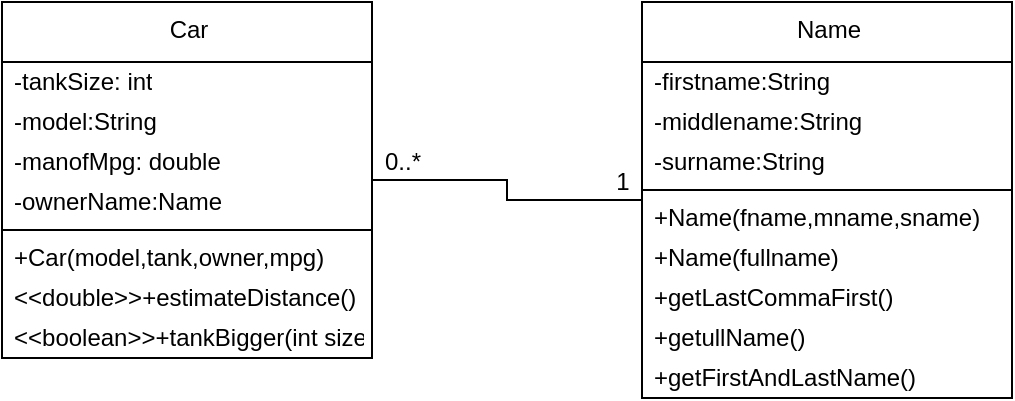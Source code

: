 <mxfile version="20.8.5" type="device"><diagram id="WUo_CBYWPmGLkg2iLwK5" name="Page-1"><mxGraphModel dx="574" dy="308" grid="1" gridSize="10" guides="1" tooltips="1" connect="1" arrows="1" fold="1" page="1" pageScale="1" pageWidth="850" pageHeight="1100" math="0" shadow="0"><root><mxCell id="0"/><mxCell id="1" parent="0"/><mxCell id="vjEmBSs9_mGmsRPVc-7_-26" style="edgeStyle=orthogonalEdgeStyle;rounded=0;orthogonalLoop=1;jettySize=auto;html=1;endArrow=none;endFill=0;" parent="1" source="vjEmBSs9_mGmsRPVc-7_-1" target="vjEmBSs9_mGmsRPVc-7_-14" edge="1"><mxGeometry relative="1" as="geometry"/></mxCell><mxCell id="vjEmBSs9_mGmsRPVc-7_-1" value="Car&lt;br&gt;&lt;br&gt;" style="swimlane;fontStyle=0;align=center;verticalAlign=top;childLayout=stackLayout;horizontal=1;startSize=30;horizontalStack=0;resizeParent=1;resizeParentMax=0;resizeLast=0;collapsible=0;marginBottom=0;html=1;" parent="1" vertex="1"><mxGeometry x="110" y="230" width="185" height="178" as="geometry"/></mxCell><mxCell id="vjEmBSs9_mGmsRPVc-7_-3" value="-tankSize: int" style="text;html=1;strokeColor=none;fillColor=none;align=left;verticalAlign=middle;spacingLeft=4;spacingRight=4;overflow=hidden;rotatable=0;points=[[0,0.5],[1,0.5]];portConstraint=eastwest;" parent="vjEmBSs9_mGmsRPVc-7_-1" vertex="1"><mxGeometry y="30" width="185" height="20" as="geometry"/></mxCell><mxCell id="vjEmBSs9_mGmsRPVc-7_-9" value="-model:String" style="text;html=1;strokeColor=none;fillColor=none;align=left;verticalAlign=middle;spacingLeft=4;spacingRight=4;overflow=hidden;rotatable=0;points=[[0,0.5],[1,0.5]];portConstraint=eastwest;" parent="vjEmBSs9_mGmsRPVc-7_-1" vertex="1"><mxGeometry y="50" width="185" height="20" as="geometry"/></mxCell><mxCell id="vjEmBSs9_mGmsRPVc-7_-11" value="-manofMpg: double" style="text;html=1;strokeColor=none;fillColor=none;align=left;verticalAlign=middle;spacingLeft=4;spacingRight=4;overflow=hidden;rotatable=0;points=[[0,0.5],[1,0.5]];portConstraint=eastwest;" parent="vjEmBSs9_mGmsRPVc-7_-1" vertex="1"><mxGeometry y="70" width="185" height="20" as="geometry"/></mxCell><mxCell id="vjEmBSs9_mGmsRPVc-7_-10" value="-ownerName:Name" style="text;html=1;strokeColor=none;fillColor=none;align=left;verticalAlign=middle;spacingLeft=4;spacingRight=4;overflow=hidden;rotatable=0;points=[[0,0.5],[1,0.5]];portConstraint=eastwest;" parent="vjEmBSs9_mGmsRPVc-7_-1" vertex="1"><mxGeometry y="90" width="185" height="20" as="geometry"/></mxCell><mxCell id="vjEmBSs9_mGmsRPVc-7_-6" value="" style="line;strokeWidth=1;fillColor=none;align=left;verticalAlign=middle;spacingTop=-1;spacingLeft=3;spacingRight=3;rotatable=0;labelPosition=right;points=[];portConstraint=eastwest;" parent="vjEmBSs9_mGmsRPVc-7_-1" vertex="1"><mxGeometry y="110" width="185" height="8" as="geometry"/></mxCell><mxCell id="vjEmBSs9_mGmsRPVc-7_-8" value="+Car(model,tank,owner,mpg)" style="text;html=1;strokeColor=none;fillColor=none;align=left;verticalAlign=middle;spacingLeft=4;spacingRight=4;overflow=hidden;rotatable=0;points=[[0,0.5],[1,0.5]];portConstraint=eastwest;" parent="vjEmBSs9_mGmsRPVc-7_-1" vertex="1"><mxGeometry y="118" width="185" height="20" as="geometry"/></mxCell><mxCell id="vjEmBSs9_mGmsRPVc-7_-12" value="&amp;lt;&amp;lt;double&amp;gt;&amp;gt;+estimateDistance()" style="text;html=1;strokeColor=none;fillColor=none;align=left;verticalAlign=middle;spacingLeft=4;spacingRight=4;overflow=hidden;rotatable=0;points=[[0,0.5],[1,0.5]];portConstraint=eastwest;" parent="vjEmBSs9_mGmsRPVc-7_-1" vertex="1"><mxGeometry y="138" width="185" height="20" as="geometry"/></mxCell><mxCell id="vjEmBSs9_mGmsRPVc-7_-13" value="&amp;lt;&amp;lt;boolean&amp;gt;&amp;gt;+tankBigger(int size)" style="text;html=1;strokeColor=none;fillColor=none;align=left;verticalAlign=middle;spacingLeft=4;spacingRight=4;overflow=hidden;rotatable=0;points=[[0,0.5],[1,0.5]];portConstraint=eastwest;" parent="vjEmBSs9_mGmsRPVc-7_-1" vertex="1"><mxGeometry y="158" width="185" height="20" as="geometry"/></mxCell><mxCell id="vjEmBSs9_mGmsRPVc-7_-14" value="Name" style="swimlane;fontStyle=0;align=center;verticalAlign=top;childLayout=stackLayout;horizontal=1;startSize=30;horizontalStack=0;resizeParent=1;resizeParentMax=0;resizeLast=0;collapsible=0;marginBottom=0;html=1;" parent="1" vertex="1"><mxGeometry x="430" y="230" width="185" height="198" as="geometry"/></mxCell><mxCell id="vjEmBSs9_mGmsRPVc-7_-15" value="-firstname:String" style="text;html=1;strokeColor=none;fillColor=none;align=left;verticalAlign=middle;spacingLeft=4;spacingRight=4;overflow=hidden;rotatable=0;points=[[0,0.5],[1,0.5]];portConstraint=eastwest;" parent="vjEmBSs9_mGmsRPVc-7_-14" vertex="1"><mxGeometry y="30" width="185" height="20" as="geometry"/></mxCell><mxCell id="vjEmBSs9_mGmsRPVc-7_-16" value="-middlename:String" style="text;html=1;strokeColor=none;fillColor=none;align=left;verticalAlign=middle;spacingLeft=4;spacingRight=4;overflow=hidden;rotatable=0;points=[[0,0.5],[1,0.5]];portConstraint=eastwest;" parent="vjEmBSs9_mGmsRPVc-7_-14" vertex="1"><mxGeometry y="50" width="185" height="20" as="geometry"/></mxCell><mxCell id="vjEmBSs9_mGmsRPVc-7_-17" value="-surname:String" style="text;html=1;strokeColor=none;fillColor=none;align=left;verticalAlign=middle;spacingLeft=4;spacingRight=4;overflow=hidden;rotatable=0;points=[[0,0.5],[1,0.5]];portConstraint=eastwest;" parent="vjEmBSs9_mGmsRPVc-7_-14" vertex="1"><mxGeometry y="70" width="185" height="20" as="geometry"/></mxCell><mxCell id="vjEmBSs9_mGmsRPVc-7_-19" value="" style="line;strokeWidth=1;fillColor=none;align=left;verticalAlign=middle;spacingTop=-1;spacingLeft=3;spacingRight=3;rotatable=0;labelPosition=right;points=[];portConstraint=eastwest;" parent="vjEmBSs9_mGmsRPVc-7_-14" vertex="1"><mxGeometry y="90" width="185" height="8" as="geometry"/></mxCell><mxCell id="vjEmBSs9_mGmsRPVc-7_-20" value="+Name(fname,mname,sname)" style="text;html=1;strokeColor=none;fillColor=none;align=left;verticalAlign=middle;spacingLeft=4;spacingRight=4;overflow=hidden;rotatable=0;points=[[0,0.5],[1,0.5]];portConstraint=eastwest;" parent="vjEmBSs9_mGmsRPVc-7_-14" vertex="1"><mxGeometry y="98" width="185" height="20" as="geometry"/></mxCell><mxCell id="vjEmBSs9_mGmsRPVc-7_-21" value="+Name(fullname)" style="text;html=1;strokeColor=none;fillColor=none;align=left;verticalAlign=middle;spacingLeft=4;spacingRight=4;overflow=hidden;rotatable=0;points=[[0,0.5],[1,0.5]];portConstraint=eastwest;" parent="vjEmBSs9_mGmsRPVc-7_-14" vertex="1"><mxGeometry y="118" width="185" height="20" as="geometry"/></mxCell><mxCell id="vjEmBSs9_mGmsRPVc-7_-22" value="+getLastCommaFirst()" style="text;html=1;strokeColor=none;fillColor=none;align=left;verticalAlign=middle;spacingLeft=4;spacingRight=4;overflow=hidden;rotatable=0;points=[[0,0.5],[1,0.5]];portConstraint=eastwest;" parent="vjEmBSs9_mGmsRPVc-7_-14" vertex="1"><mxGeometry y="138" width="185" height="20" as="geometry"/></mxCell><mxCell id="vjEmBSs9_mGmsRPVc-7_-23" value="+getullName()" style="text;html=1;strokeColor=none;fillColor=none;align=left;verticalAlign=middle;spacingLeft=4;spacingRight=4;overflow=hidden;rotatable=0;points=[[0,0.5],[1,0.5]];portConstraint=eastwest;" parent="vjEmBSs9_mGmsRPVc-7_-14" vertex="1"><mxGeometry y="158" width="185" height="20" as="geometry"/></mxCell><mxCell id="vjEmBSs9_mGmsRPVc-7_-24" value="+getFirstAndLastName()" style="text;html=1;strokeColor=none;fillColor=none;align=left;verticalAlign=middle;spacingLeft=4;spacingRight=4;overflow=hidden;rotatable=0;points=[[0,0.5],[1,0.5]];portConstraint=eastwest;" parent="vjEmBSs9_mGmsRPVc-7_-14" vertex="1"><mxGeometry y="178" width="185" height="20" as="geometry"/></mxCell><mxCell id="_z3KHuELc1mWpOppSjOO-1" value="1" style="text;html=1;align=center;verticalAlign=middle;resizable=0;points=[];autosize=1;strokeColor=none;fillColor=none;" vertex="1" parent="1"><mxGeometry x="405" y="305" width="30" height="30" as="geometry"/></mxCell><mxCell id="_z3KHuELc1mWpOppSjOO-2" value="0..*" style="text;html=1;align=center;verticalAlign=middle;resizable=0;points=[];autosize=1;strokeColor=none;fillColor=none;" vertex="1" parent="1"><mxGeometry x="290" y="295" width="40" height="30" as="geometry"/></mxCell></root></mxGraphModel></diagram></mxfile>